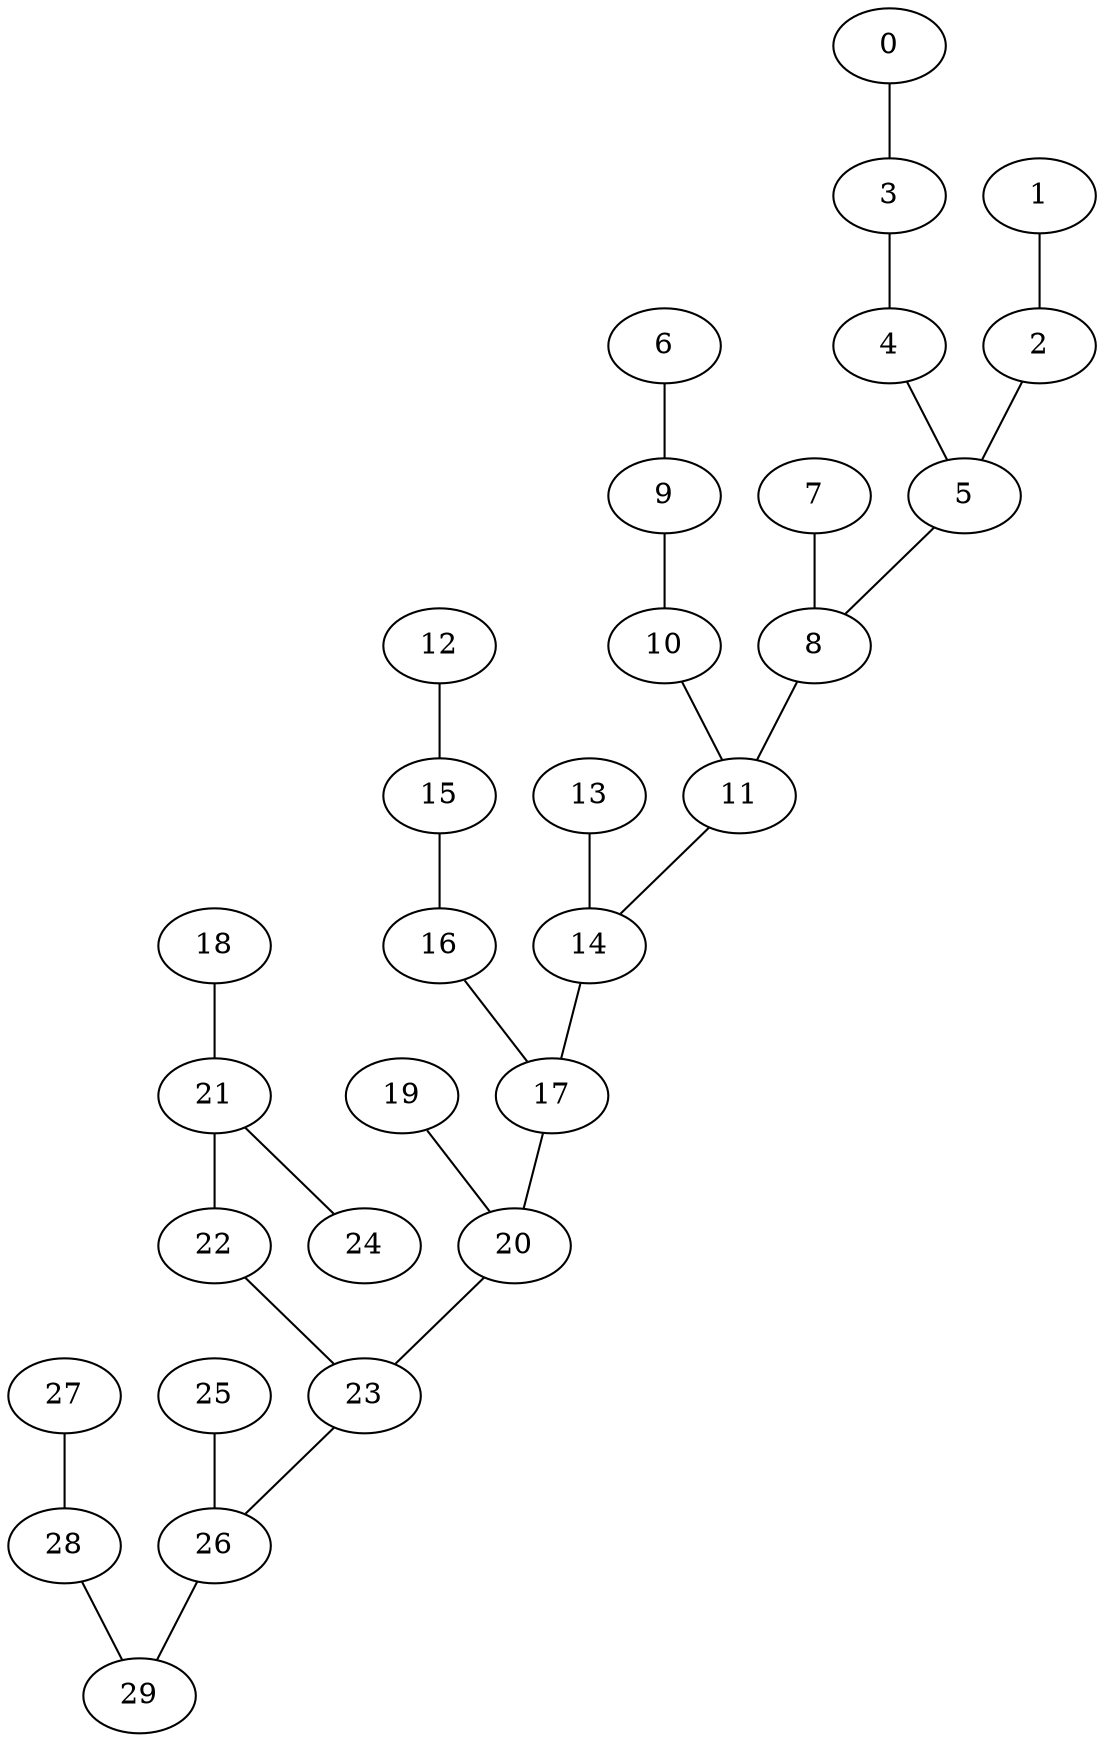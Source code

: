 graph Malla_30_BFS {
23;
22;
20;
26;
25;
29;
19;
17;
21;
18;
24;
16;
14;
28;
27;
13;
11;
15;
12;
10;
8;
7;
5;
9;
6;
4;
2;
1;
3;
0;
22 -- 23;
20 -- 23;
23 -- 26;
25 -- 26;
26 -- 29;
19 -- 20;
17 -- 20;
21 -- 22;
18 -- 21;
21 -- 24;
16 -- 17;
14 -- 17;
28 -- 29;
27 -- 28;
13 -- 14;
11 -- 14;
15 -- 16;
12 -- 15;
10 -- 11;
8 -- 11;
7 -- 8;
5 -- 8;
9 -- 10;
6 -- 9;
4 -- 5;
2 -- 5;
1 -- 2;
3 -- 4;
0 -- 3;
}